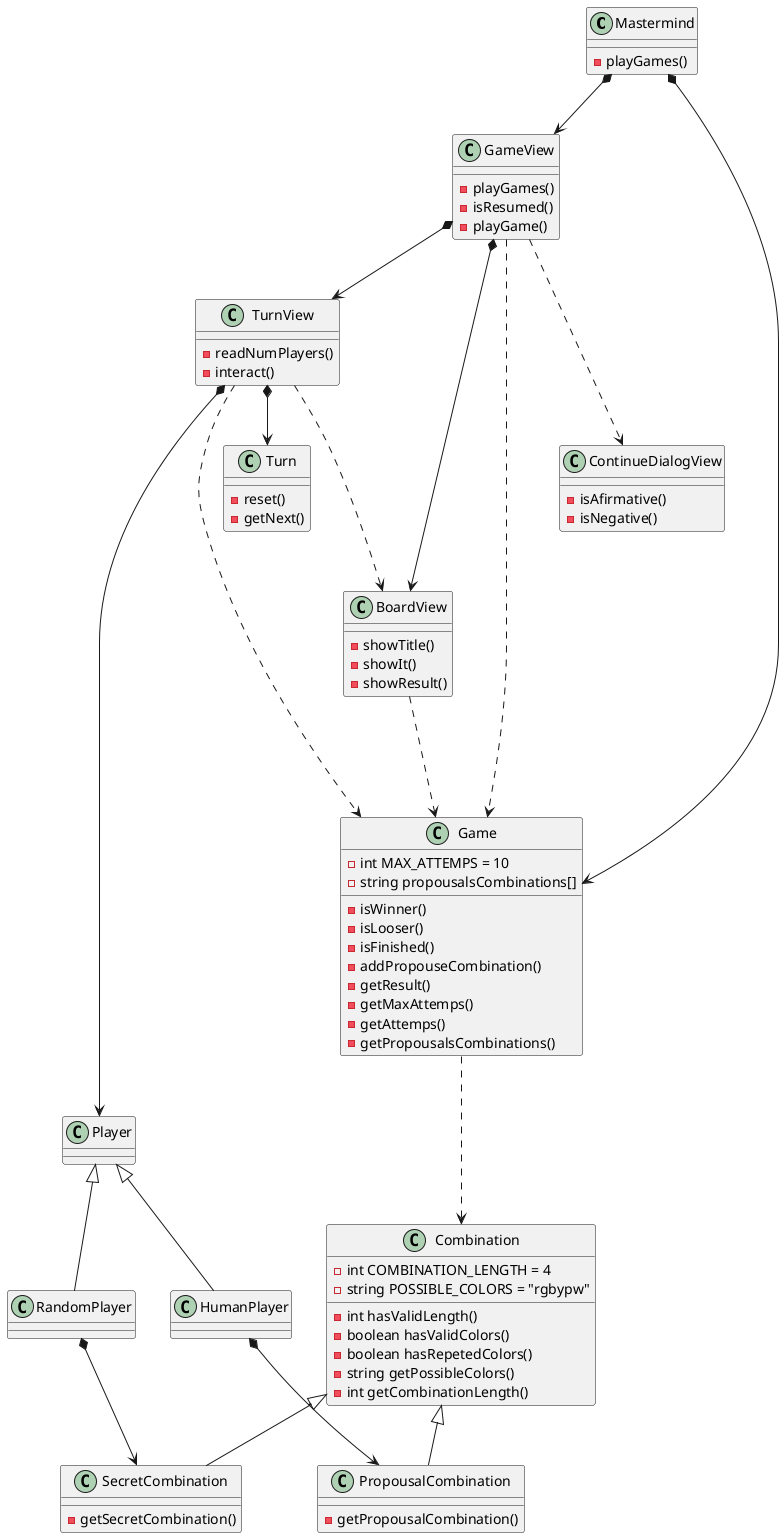 @startuml mastermind_clases

class Mastermind{
    - playGames()
}

class Game {
    - int MAX_ATTEMPS = 10
    - string propousalsCombinations[]
    - isWinner()
    - isLooser()
    - isFinished()
    - addPropouseCombination()
    - getResult()
    - getMaxAttemps()
    - getAttemps()
    - getPropousalsCombinations()
}

class GameView{
    - playGames()
    - isResumed()
    - playGame()
}

class TurnView{
    - readNumPlayers()
    - interact()
}

class Turn{
    - reset()
    - getNext()
}

class BoardView{
    - showTitle()
    - showIt()
    - showResult()
}

class ContinueDialogView{
    - isAfirmative()
    - isNegative()
}

class Combination{
    - int COMBINATION_LENGTH = 4
    - string POSSIBLE_COLORS = "rgbypw"
    - int hasValidLength()
    - boolean hasValidColors()
    - boolean hasRepetedColors()
    - string getPossibleColors()
    - int getCombinationLength()

} 
class SecretCombination{
    - getSecretCombination()
}
class PropousalCombination{
    - getPropousalCombination()
}

class Player{}
class RandomPlayer{}
class HumanPlayer{}

Mastermind *-down-> GameView
Mastermind *-down-> Game

GameView *-down-> BoardView
GameView *-down-> TurnView
GameView .-down-> Game
GameView .-down-> ContinueDialogView

TurnView *-down-> Turn
TurnView *-down-> Player
TurnView .-down-> BoardView
TurnView .-down-> Game

Game .-down-> Combination

BoardView .-down-> Game

Player <|-down- RandomPlayer
Player <|-down- HumanPlayer

RandomPlayer *-down-> SecretCombination

HumanPlayer *-down-> PropousalCombination

Combination <|-down- SecretCombination
Combination <|-down- PropousalCombination
@enduml
